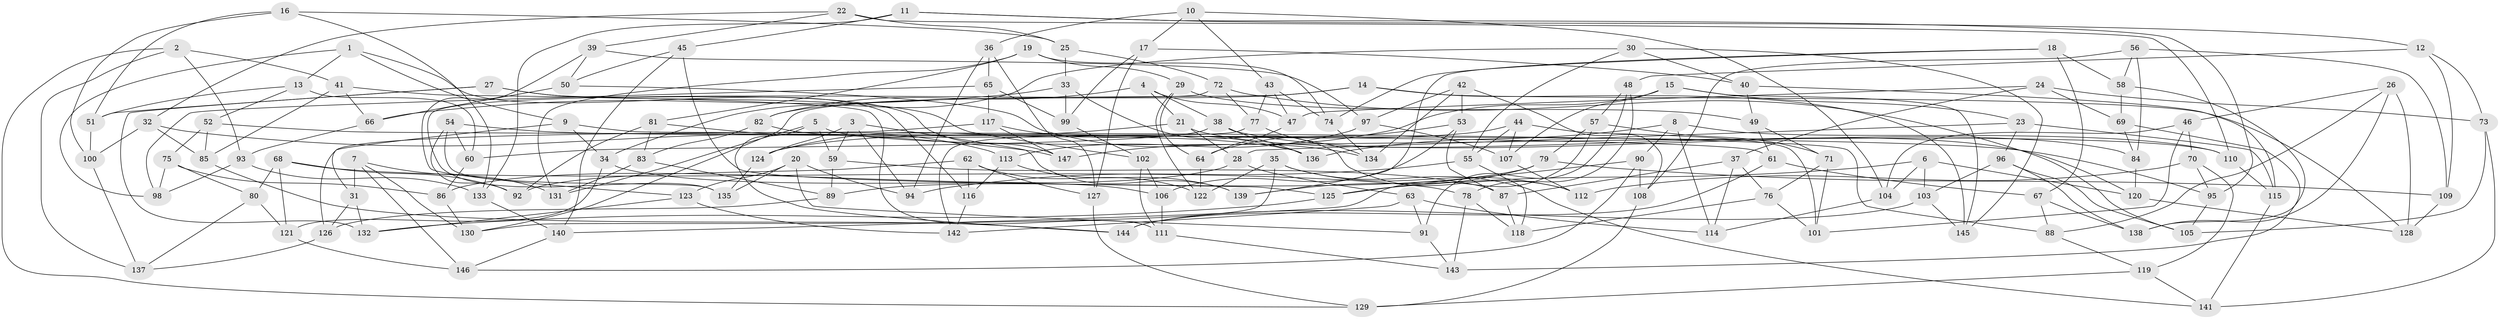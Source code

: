 // Generated by graph-tools (version 1.1) at 2025/37/03/09/25 02:37:57]
// undirected, 147 vertices, 294 edges
graph export_dot {
graph [start="1"]
  node [color=gray90,style=filled];
  1;
  2;
  3;
  4;
  5;
  6;
  7;
  8;
  9;
  10;
  11;
  12;
  13;
  14;
  15;
  16;
  17;
  18;
  19;
  20;
  21;
  22;
  23;
  24;
  25;
  26;
  27;
  28;
  29;
  30;
  31;
  32;
  33;
  34;
  35;
  36;
  37;
  38;
  39;
  40;
  41;
  42;
  43;
  44;
  45;
  46;
  47;
  48;
  49;
  50;
  51;
  52;
  53;
  54;
  55;
  56;
  57;
  58;
  59;
  60;
  61;
  62;
  63;
  64;
  65;
  66;
  67;
  68;
  69;
  70;
  71;
  72;
  73;
  74;
  75;
  76;
  77;
  78;
  79;
  80;
  81;
  82;
  83;
  84;
  85;
  86;
  87;
  88;
  89;
  90;
  91;
  92;
  93;
  94;
  95;
  96;
  97;
  98;
  99;
  100;
  101;
  102;
  103;
  104;
  105;
  106;
  107;
  108;
  109;
  110;
  111;
  112;
  113;
  114;
  115;
  116;
  117;
  118;
  119;
  120;
  121;
  122;
  123;
  124;
  125;
  126;
  127;
  128;
  129;
  130;
  131;
  132;
  133;
  134;
  135;
  136;
  137;
  138;
  139;
  140;
  141;
  142;
  143;
  144;
  145;
  146;
  147;
  1 -- 98;
  1 -- 116;
  1 -- 13;
  1 -- 9;
  2 -- 93;
  2 -- 137;
  2 -- 41;
  2 -- 129;
  3 -- 139;
  3 -- 124;
  3 -- 59;
  3 -- 94;
  4 -- 82;
  4 -- 47;
  4 -- 21;
  4 -- 38;
  5 -- 144;
  5 -- 131;
  5 -- 59;
  5 -- 110;
  6 -- 104;
  6 -- 125;
  6 -- 120;
  6 -- 103;
  7 -- 131;
  7 -- 146;
  7 -- 130;
  7 -- 31;
  8 -- 90;
  8 -- 136;
  8 -- 110;
  8 -- 114;
  9 -- 88;
  9 -- 34;
  9 -- 31;
  10 -- 36;
  10 -- 17;
  10 -- 43;
  10 -- 104;
  11 -- 45;
  11 -- 95;
  11 -- 133;
  11 -- 12;
  12 -- 109;
  12 -- 48;
  12 -- 73;
  13 -- 52;
  13 -- 51;
  13 -- 60;
  14 -- 128;
  14 -- 145;
  14 -- 130;
  14 -- 82;
  15 -- 107;
  15 -- 145;
  15 -- 23;
  15 -- 147;
  16 -- 51;
  16 -- 100;
  16 -- 133;
  16 -- 25;
  17 -- 127;
  17 -- 99;
  17 -- 40;
  18 -- 58;
  18 -- 139;
  18 -- 67;
  18 -- 74;
  19 -- 81;
  19 -- 29;
  19 -- 74;
  19 -- 131;
  20 -- 94;
  20 -- 123;
  20 -- 91;
  20 -- 135;
  21 -- 120;
  21 -- 124;
  21 -- 28;
  22 -- 39;
  22 -- 25;
  22 -- 110;
  22 -- 32;
  23 -- 28;
  23 -- 115;
  23 -- 96;
  24 -- 37;
  24 -- 47;
  24 -- 73;
  24 -- 69;
  25 -- 72;
  25 -- 33;
  26 -- 46;
  26 -- 128;
  26 -- 138;
  26 -- 88;
  27 -- 132;
  27 -- 147;
  27 -- 51;
  27 -- 102;
  28 -- 86;
  28 -- 63;
  29 -- 64;
  29 -- 122;
  29 -- 49;
  30 -- 34;
  30 -- 40;
  30 -- 55;
  30 -- 145;
  31 -- 126;
  31 -- 132;
  32 -- 147;
  32 -- 100;
  32 -- 85;
  33 -- 112;
  33 -- 99;
  33 -- 66;
  34 -- 106;
  34 -- 121;
  35 -- 122;
  35 -- 112;
  35 -- 130;
  35 -- 141;
  36 -- 94;
  36 -- 65;
  36 -- 127;
  37 -- 76;
  37 -- 114;
  37 -- 87;
  38 -- 60;
  38 -- 84;
  38 -- 136;
  39 -- 123;
  39 -- 50;
  39 -- 97;
  40 -- 49;
  40 -- 115;
  41 -- 85;
  41 -- 66;
  41 -- 111;
  42 -- 108;
  42 -- 97;
  42 -- 134;
  42 -- 53;
  43 -- 47;
  43 -- 77;
  43 -- 74;
  44 -- 101;
  44 -- 124;
  44 -- 107;
  44 -- 55;
  45 -- 50;
  45 -- 140;
  45 -- 125;
  46 -- 70;
  46 -- 101;
  46 -- 104;
  47 -- 64;
  48 -- 91;
  48 -- 57;
  48 -- 78;
  49 -- 71;
  49 -- 61;
  50 -- 134;
  50 -- 66;
  51 -- 100;
  52 -- 61;
  52 -- 75;
  52 -- 85;
  53 -- 64;
  53 -- 87;
  53 -- 106;
  54 -- 92;
  54 -- 60;
  54 -- 135;
  54 -- 95;
  55 -- 118;
  55 -- 94;
  56 -- 58;
  56 -- 108;
  56 -- 109;
  56 -- 84;
  57 -- 79;
  57 -- 71;
  57 -- 140;
  58 -- 69;
  58 -- 138;
  59 -- 87;
  59 -- 89;
  60 -- 86;
  61 -- 67;
  61 -- 144;
  62 -- 122;
  62 -- 116;
  62 -- 127;
  62 -- 92;
  63 -- 91;
  63 -- 114;
  63 -- 142;
  64 -- 122;
  65 -- 117;
  65 -- 98;
  65 -- 99;
  66 -- 93;
  67 -- 88;
  67 -- 138;
  68 -- 92;
  68 -- 80;
  68 -- 121;
  68 -- 78;
  69 -- 84;
  69 -- 143;
  70 -- 112;
  70 -- 95;
  70 -- 119;
  71 -- 76;
  71 -- 101;
  72 -- 105;
  72 -- 77;
  72 -- 135;
  73 -- 141;
  73 -- 105;
  74 -- 134;
  75 -- 80;
  75 -- 86;
  75 -- 98;
  76 -- 118;
  76 -- 101;
  77 -- 142;
  77 -- 134;
  78 -- 118;
  78 -- 143;
  79 -- 139;
  79 -- 109;
  79 -- 89;
  80 -- 137;
  80 -- 121;
  81 -- 113;
  81 -- 83;
  81 -- 92;
  82 -- 136;
  82 -- 83;
  83 -- 131;
  83 -- 89;
  84 -- 120;
  85 -- 144;
  86 -- 130;
  87 -- 118;
  88 -- 119;
  89 -- 126;
  90 -- 125;
  90 -- 108;
  90 -- 146;
  91 -- 143;
  93 -- 133;
  93 -- 98;
  95 -- 105;
  96 -- 138;
  96 -- 105;
  96 -- 103;
  97 -- 107;
  97 -- 113;
  99 -- 102;
  100 -- 137;
  102 -- 106;
  102 -- 111;
  103 -- 144;
  103 -- 145;
  104 -- 114;
  106 -- 111;
  107 -- 112;
  108 -- 129;
  109 -- 128;
  110 -- 115;
  111 -- 143;
  113 -- 139;
  113 -- 116;
  115 -- 141;
  116 -- 142;
  117 -- 136;
  117 -- 147;
  117 -- 126;
  119 -- 129;
  119 -- 141;
  120 -- 128;
  121 -- 146;
  123 -- 132;
  123 -- 142;
  124 -- 135;
  125 -- 132;
  126 -- 137;
  127 -- 129;
  133 -- 140;
  140 -- 146;
}

